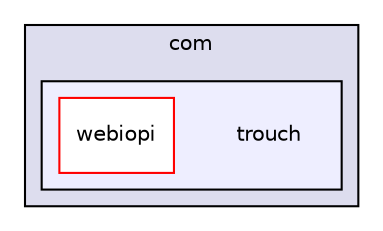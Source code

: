 digraph "java/client/src/com/trouch" {
  compound=true
  node [ fontsize="10", fontname="Helvetica"];
  edge [ labelfontsize="10", labelfontname="Helvetica"];
  subgraph clusterdir_c0ffebdeedff9415c589aac481d0c150 {
    graph [ bgcolor="#ddddee", pencolor="black", label="com" fontname="Helvetica", fontsize="10", URL="dir_c0ffebdeedff9415c589aac481d0c150.html"]
  subgraph clusterdir_ed5903331f5f9732f0eb8c43067e02e4 {
    graph [ bgcolor="#eeeeff", pencolor="black", label="" URL="dir_ed5903331f5f9732f0eb8c43067e02e4.html"];
    dir_ed5903331f5f9732f0eb8c43067e02e4 [shape=plaintext label="trouch"];
    dir_52de1069aac596a4e2d161bea6173a63 [shape=box label="webiopi" color="red" fillcolor="white" style="filled" URL="dir_52de1069aac596a4e2d161bea6173a63.html"];
  }
  }
}
